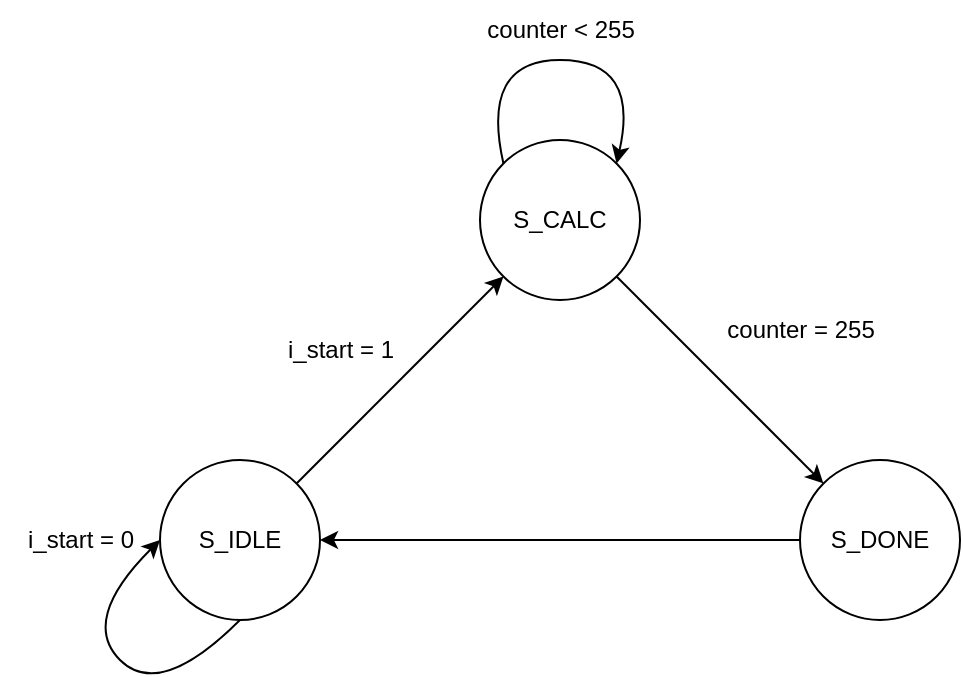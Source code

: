 <mxfile version="24.7.16">
  <diagram name="第 1 页" id="nFxCAqPihgp79klYT4IB">
    <mxGraphModel dx="688" dy="415" grid="1" gridSize="10" guides="1" tooltips="1" connect="1" arrows="1" fold="1" page="1" pageScale="1" pageWidth="827" pageHeight="1169" math="0" shadow="0">
      <root>
        <mxCell id="0" />
        <mxCell id="1" parent="0" />
        <mxCell id="pGws3hwCy2Y-L8Se-ih5-1" value="S_IDLE" style="ellipse;whiteSpace=wrap;html=1;aspect=fixed;" parent="1" vertex="1">
          <mxGeometry x="120" y="400" width="80" height="80" as="geometry" />
        </mxCell>
        <mxCell id="pGws3hwCy2Y-L8Se-ih5-2" value="S_CALC" style="ellipse;whiteSpace=wrap;html=1;aspect=fixed;" parent="1" vertex="1">
          <mxGeometry x="280" y="240" width="80" height="80" as="geometry" />
        </mxCell>
        <mxCell id="pGws3hwCy2Y-L8Se-ih5-3" value="S_DONE" style="ellipse;whiteSpace=wrap;html=1;aspect=fixed;" parent="1" vertex="1">
          <mxGeometry x="440" y="400" width="80" height="80" as="geometry" />
        </mxCell>
        <mxCell id="pGws3hwCy2Y-L8Se-ih5-8" value="" style="endArrow=classic;html=1;rounded=0;entryX=1;entryY=0.5;entryDx=0;entryDy=0;exitX=0;exitY=0.5;exitDx=0;exitDy=0;" parent="1" source="pGws3hwCy2Y-L8Se-ih5-3" target="pGws3hwCy2Y-L8Se-ih5-1" edge="1">
          <mxGeometry width="50" height="50" relative="1" as="geometry">
            <mxPoint x="410" y="410" as="sourcePoint" />
            <mxPoint x="460" y="360" as="targetPoint" />
          </mxGeometry>
        </mxCell>
        <mxCell id="pGws3hwCy2Y-L8Se-ih5-12" value="" style="curved=1;endArrow=classic;html=1;rounded=0;exitX=0;exitY=0;exitDx=0;exitDy=0;entryX=1;entryY=0;entryDx=0;entryDy=0;" parent="1" source="pGws3hwCy2Y-L8Se-ih5-2" target="pGws3hwCy2Y-L8Se-ih5-2" edge="1">
          <mxGeometry width="50" height="50" relative="1" as="geometry">
            <mxPoint x="330" y="140" as="sourcePoint" />
            <mxPoint x="380" y="90" as="targetPoint" />
            <Array as="points">
              <mxPoint x="280" y="200" />
              <mxPoint x="360" y="200" />
            </Array>
          </mxGeometry>
        </mxCell>
        <mxCell id="pGws3hwCy2Y-L8Se-ih5-14" value="counter = 255" style="text;html=1;align=center;verticalAlign=middle;resizable=0;points=[];autosize=1;strokeColor=none;fillColor=none;" parent="1" vertex="1">
          <mxGeometry x="390" y="320" width="100" height="30" as="geometry" />
        </mxCell>
        <mxCell id="pGws3hwCy2Y-L8Se-ih5-22" value="i_start = 1" style="text;html=1;align=center;verticalAlign=middle;resizable=0;points=[];autosize=1;strokeColor=none;fillColor=none;" parent="1" vertex="1">
          <mxGeometry x="170" y="330" width="80" height="30" as="geometry" />
        </mxCell>
        <mxCell id="pGws3hwCy2Y-L8Se-ih5-25" value="i_start = 0" style="text;html=1;align=center;verticalAlign=middle;resizable=0;points=[];autosize=1;strokeColor=none;fillColor=none;" parent="1" vertex="1">
          <mxGeometry x="40" y="425" width="80" height="30" as="geometry" />
        </mxCell>
        <mxCell id="pGws3hwCy2Y-L8Se-ih5-28" value="counter &amp;lt; 255" style="text;html=1;align=center;verticalAlign=middle;resizable=0;points=[];autosize=1;strokeColor=none;fillColor=none;" parent="1" vertex="1">
          <mxGeometry x="270" y="170" width="100" height="30" as="geometry" />
        </mxCell>
        <mxCell id="MVQLtKrm2Z8ujJnOoI__-2" value="" style="endArrow=classic;html=1;rounded=0;exitX=1;exitY=1;exitDx=0;exitDy=0;entryX=0;entryY=0;entryDx=0;entryDy=0;" edge="1" parent="1" source="pGws3hwCy2Y-L8Se-ih5-2" target="pGws3hwCy2Y-L8Se-ih5-3">
          <mxGeometry width="50" height="50" relative="1" as="geometry">
            <mxPoint x="490" y="390" as="sourcePoint" />
            <mxPoint x="540" y="340" as="targetPoint" />
          </mxGeometry>
        </mxCell>
        <mxCell id="MVQLtKrm2Z8ujJnOoI__-4" value="" style="endArrow=classic;html=1;rounded=0;exitX=1;exitY=0;exitDx=0;exitDy=0;entryX=0;entryY=1;entryDx=0;entryDy=0;" edge="1" parent="1" source="pGws3hwCy2Y-L8Se-ih5-1" target="pGws3hwCy2Y-L8Se-ih5-2">
          <mxGeometry width="50" height="50" relative="1" as="geometry">
            <mxPoint x="290" y="440" as="sourcePoint" />
            <mxPoint x="340" y="390" as="targetPoint" />
          </mxGeometry>
        </mxCell>
        <mxCell id="MVQLtKrm2Z8ujJnOoI__-5" value="" style="curved=1;endArrow=classic;html=1;rounded=0;exitX=0.5;exitY=1;exitDx=0;exitDy=0;" edge="1" parent="1" source="pGws3hwCy2Y-L8Se-ih5-1">
          <mxGeometry width="50" height="50" relative="1" as="geometry">
            <mxPoint x="140" y="500" as="sourcePoint" />
            <mxPoint x="120" y="440" as="targetPoint" />
            <Array as="points">
              <mxPoint x="120" y="520" />
              <mxPoint x="80" y="480" />
            </Array>
          </mxGeometry>
        </mxCell>
      </root>
    </mxGraphModel>
  </diagram>
</mxfile>

